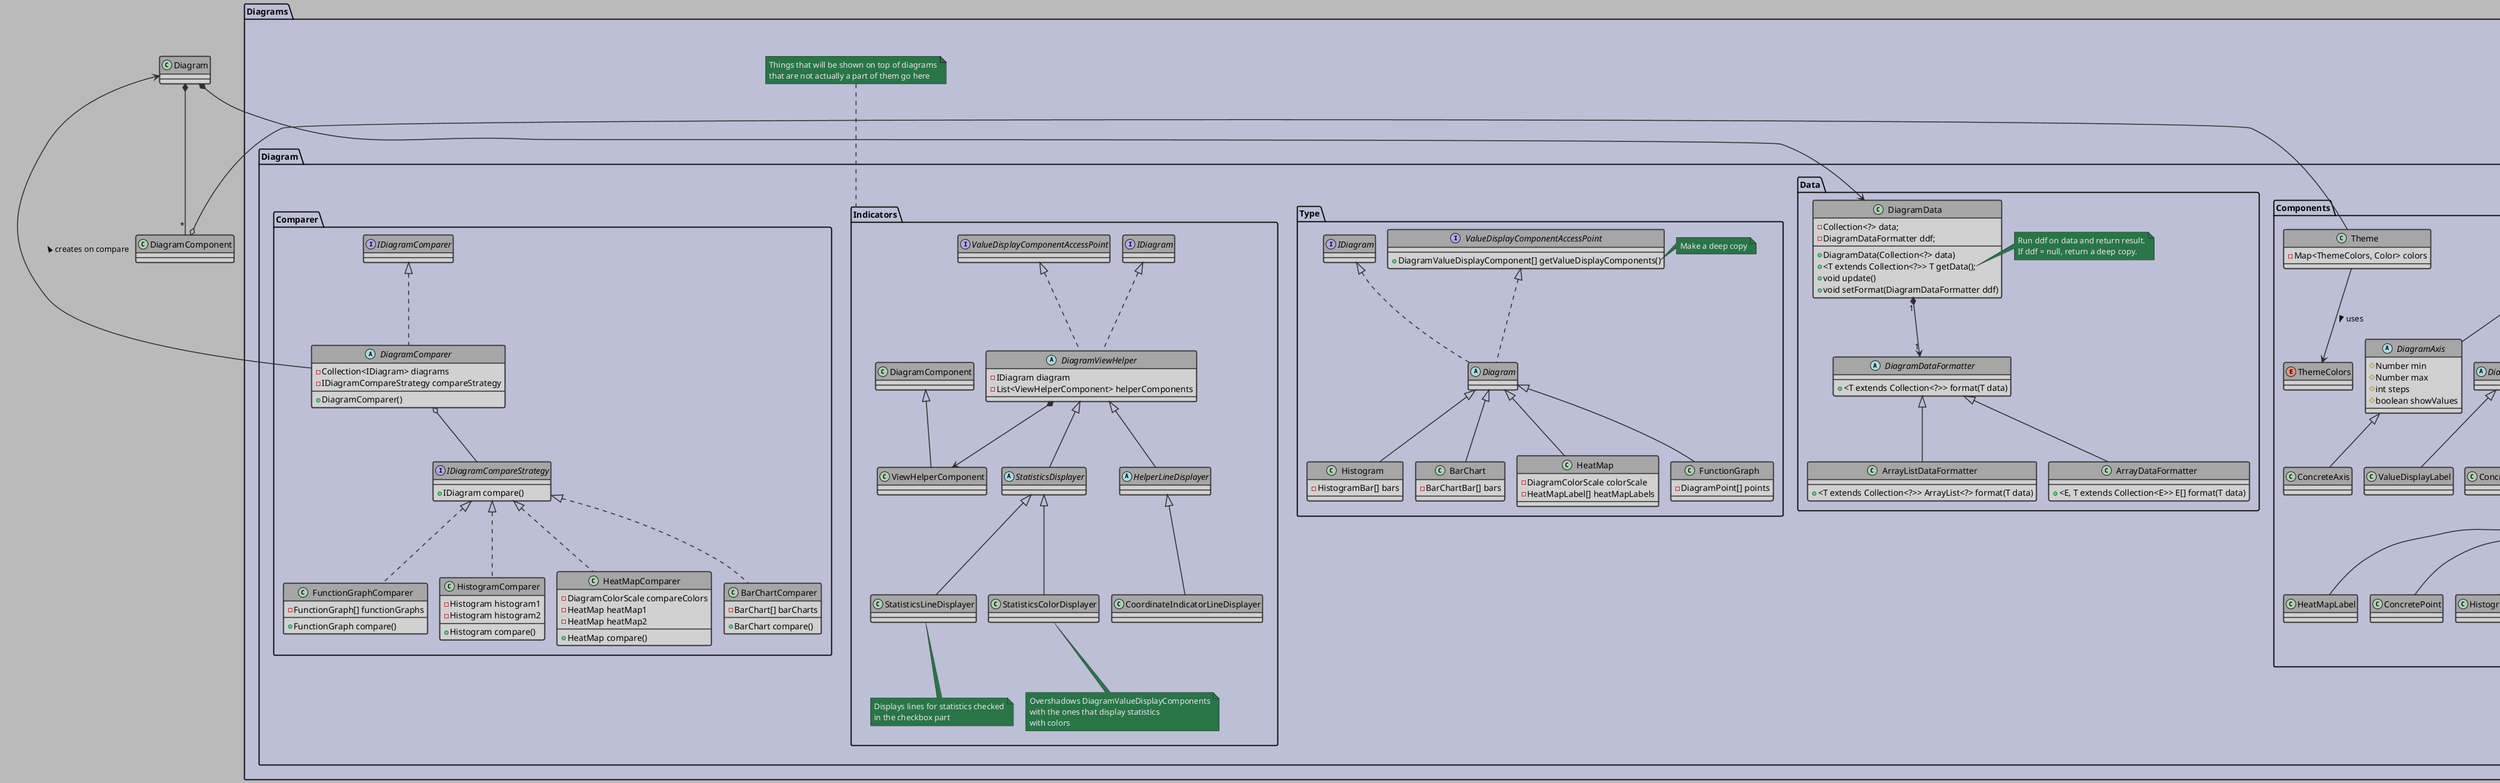 @startuml Class_Diagram
'Style Settings
skinparam {
    BackgroundColor #bababa
    Shadowing false
    Nodesep 20
    Ranksep 50
}
skinparam Arrow {
    Color #2e2e2e
    Thickness 1.5
}
skinparam CircledCharacter {
    Radius 8
    FontSize 10
}
skinparam class {
    BackgroundColor #d1d1d1
    BorderColor #2e2e2e
    BorderThickness 1.5
    HeaderBackgroundColor #a6a6a6
}
skinparam package {
    BackgroundColor #bcbfd6
    BorderThickness 1.8
}
skinparam Note {
    BackgroundColor #297547
    BorderColor #171a17
    FontColor #e8e8e8
}
'Class Diagram
'Class Definitions
'Basic UI Components
package Components {
    interface UIElement
    class Button implements UIElement
    class Dropdown implements UIElement
    class InputBox implements UIElement
    class Checkbox implements UIElement
    class Slider implements UIElement
    class TextBox implements UIElement
    class Frame implements UIElement {
        +Frame(int sx, int sy)
        +addElement(UIElement e, int x, int y)
        +resize(int x, int y)
    }
}

'UI Generators
package Generators {
    enum InfoBarID {
        VERSION
        SELECTED
        LASTACTION
    }
    class InfoBar {
        -Frame
        -Map<InfoBarID,TextBox>
        +setText(InfoBarID, String)
    }
    InfoBarID <-- InfoBar : <<uses>>
    class MainMenuBar
    class MainWindow
    class SubWindow
    class SubWindowArea

    class Outliner
    class Editor
    class Visualizer
}
'Diagrams
package Diagrams {
    interface IDiagram {
        +SomeGraphDataCollection export() // or File
        +void refresh()
        +void update()
    }
    interface IDiagramComparer {
        +IDiagram getDiagram()
        +IDiagram setDiagram()
        +boolean addDiagram()
        +boolean removeDiagram()
        +IDiagram compare()
    }
    package Diagram.Comparer {
        abstract class DiagramComparer implements IDiagramComparer {
            -Collection<IDiagram> diagrams
            -IDiagramCompareStrategy compareStrategy
            +DiagramComparer()
        }
        interface IDiagramCompareStrategy {
            +IDiagram compare()
        }
        class FunctionGraphComparer implements IDiagramCompareStrategy {
            -FunctionGraph[] functionGraphs
            +FunctionGraph compare()
        }
        class HistogramComparer implements IDiagramCompareStrategy {
            -Histogram histogram1
            -Histogram histogram2
            +Histogram compare()
        }
        class HeatMapComparer implements IDiagramCompareStrategy {
            -DiagramColorScale compareColors
            -HeatMap heatMap1
            -HeatMap heatMap2
            +HeatMap compare()
        }
        class BarChartComparer implements IDiagramCompareStrategy {
            -BarChart[] barCharts
            +BarChart compare()
        }
    }
    package Diagram.Components {
        interface Hoverable {
            +default boolean isBeingHovered()
            +default void hoverAction()
        }
        note right of Hoverable::hoverAction
            show label as default
            override if there is more
        end note
        abstract class DiagramComponent {
            #Number xPos
            #Number yPos
        }
        abstract class DiagramValueDisplayComponent extends DiagramComponent implements Hoverable {
            #Number value
        }
        abstract class DiagramBar extends DiagramValueDisplayComponent {
            #Number width
        }
        abstract class DiagramAxis extends DiagramComponent {
            #Number min
            #Number max
            #int steps
            #boolean showValues
        }
        abstract class DiagramLabel extends DiagramComponent {

        }
        abstract class DiagramLine extends DiagramComponent {
            #Number length
        }
        class ConcreteLine extends DiagramLine {

        }
        abstract class DiagramValueLabel extends DiagramValueDisplayComponent {
            #String caption
        }
        abstract class DiagramPoint extends DiagramValueDisplayComponent {
            #Number size
        }
        abstract class DiagramColorScale extends DiagramComponent {
            +Color valueToColor(Number value)
            +Number[] getValues()
            +Color[] getColors()
            +final Object[] matchingsAsArray()
        }
        note right of DiagramColorScale::matchingsAsArray
            return new Object[]
            {getValues(), getColors()}
        end note
        abstract class DiagramMultiColorScale extends DiagramColorScale {
            -Collection<ValueColorPair> pairs
            +DiagramMultiColorScale(Collection<ValueColorPair> pairs)
            +void addMatching(Number value, Color c)
            +void removeMatching(Number value, Color c)
        }
        class SortedColorScale extends DiagramMultiColorScale {
            +SortedColorScale()
        }
        note left of SortedColorScale::SortedColorScale
            super(new TreeSet<ValueColorPair>)
        end note
        class ValueColorPair {
            -final Number value
            -final Number Color
            -ValueColorPair(Number value, Color c)
            +Number getValue()
            +Color getColor()
        }
        DiagramMultiColorScale +-- ValueColorPair : < protected inner class
        abstract class DiagramFixColorScale extends DiagramColorScale {
            +Number[] getValues()
            +Color[] getColors()
        }
        class 2ColorScale extends DiagramFixColorScale {
            -Color minValueColor
            -Color maxValueColor
            +Number minValue
            +Number maxValue
        }
        class 3ColorScale extends DiagramFixColorScale {
            -Color minValueColor
            -Color percentileValueColor
            -Color maxValueColor
            +Number minValue
            +Number percentileValue
            +Number maxValue
        }
        class Theme {
            -Map<ThemeColors, Color> colors
        }
        enum ThemeColors {

        }
        class ConcretePoint extends DiagramPoint
        class HistogramBar extends DiagramBar
        class BarChartBar extends DiagramBar
        class ConcreteAxis extends DiagramAxis
        class HeatMapLabel extends DiagramValueLabel
        class ValueDisplayLabel extends DiagramLabel
        'Shows value that is being
        'hovered over
        class HoverLabel {
            -String caption
            -Theme theme
            -Number xPos // mouse pointer
            -Number yPos // mouse pointer
        }
    }
    package Diagram.Data {
        class DiagramData {
            -Collection<?> data;
            -DiagramDataFormatter ddf;
            +DiagramData(Collection<?> data)
            +<T extends Collection<?>> T getData();
            +void update()
            +void setFormat(DiagramDataFormatter ddf)
        }
        note right of DiagramData::getData
        Run ddf on data and return result.
        If ddf = null, return a deep copy.
        end note
        abstract class DiagramDataFormatter {
            +<T extends Collection<?>> format(T data)
        }
        class ArrayListDataFormatter extends DiagramDataFormatter {
            +<T extends Collection<?>> ArrayList<?> format(T data)
        }
        class ArrayDataFormatter extends DiagramDataFormatter {
            +<E, T extends Collection<E>> E[] format(T data)
        }
    }
    package Diagram.Type {
        interface ValueDisplayComponentAccessPoint {
            +DiagramValueDisplayComponent[] getValueDisplayComponents()
        }
        abstract class Diagram implements IDiagram, ValueDisplayComponentAccessPoint {
            
        }
        note right of ValueDisplayComponentAccessPoint::getValueDisplayComponents
        Make a deep copy
        end note
        class Histogram extends Diagram {
            -HistogramBar[] bars
        }
        class BarChart extends Diagram {
            -BarChartBar[] bars
        }
        class HeatMap extends Diagram {
            -DiagramColorScale colorScale
            -HeatMapLabel[] heatMapLabels
        }
        class FunctionGraph extends Diagram {
            -DiagramPoint[] points
        }
    }
    package Diagram.Indicators {
        abstract class DiagramViewHelper implements IDiagram, ValueDisplayComponentAccessPoint {
            -IDiagram diagram
            -List<ViewHelperComponent> helperComponents
        }
        abstract class StatisticsDisplayer extends DiagramViewHelper {

        }
        class StatisticsLineDisplayer extends StatisticsDisplayer
        note bottom of StatisticsLineDisplayer
        Displays lines for statistics checked
        in the checkbox part
        end note
        class StatisticsColorDisplayer extends StatisticsDisplayer
        note bottom of StatisticsColorDisplayer
        Overshadows DiagramValueDisplayComponents
        with the ones that display statistics
        with colors
        end note
        abstract class HelperLineDisplayer extends DiagramViewHelper {

        }
        class CoordinateIndicatorLineDisplayer extends HelperLineDisplayer {

        }
        class ViewHelperComponent extends DiagramComponent {

        }
        DiagramViewHelper *--> ViewHelperComponent
    }
    note top of Diagram.Indicators
    Things that will be shown on top of diagrams
    that are not actually a part of them go here
    end note
    note as N1
    Decorator pattern:
    
    -IDiagram as Component
    -Diagram subclasses as ConcreteComponents
    -DiagramViewHelper as BaseDecorator
        -Its subclasses as ConcreteDecorators 
    end note
    note as N2
    Strategy pattern:

    -IDiagramCompareStrategy as abstract strategy
        -Its subclasses as concrete strategies
    end note
}

'Class Relations
'Ui
Dropdown *-- Button
IDiagram <-- Visualizer
IDiagramComparer <-- Visualizer
SubWindow *-- "1"Visualizer
SubWindow *-- "1"Editor
SubWindowArea *-- "0..3"SubWindow

MainWindow *-- "1"Outliner
MainWindow *-- "1"SubWindowArea
MainWindow *-- "1"InfoBar
MainWindow *-- "1"MainMenuBar
'UIElement Implementers
Frame *.. UIElement
DiagramComparer --> Diagram : > creates on compare
DiagramComparer o-- IDiagramCompareStrategy
DiagramData "1" *--> "1" DiagramDataFormatter
Diagram *--> DiagramData
Theme --> ThemeColors : > uses
DiagramComponent o-- Theme
Diagram *-- "*" DiagramComponent
Hoverable "1" *-- "1" HoverLabel : > creates when hovered
'Package Relations
@enduml
